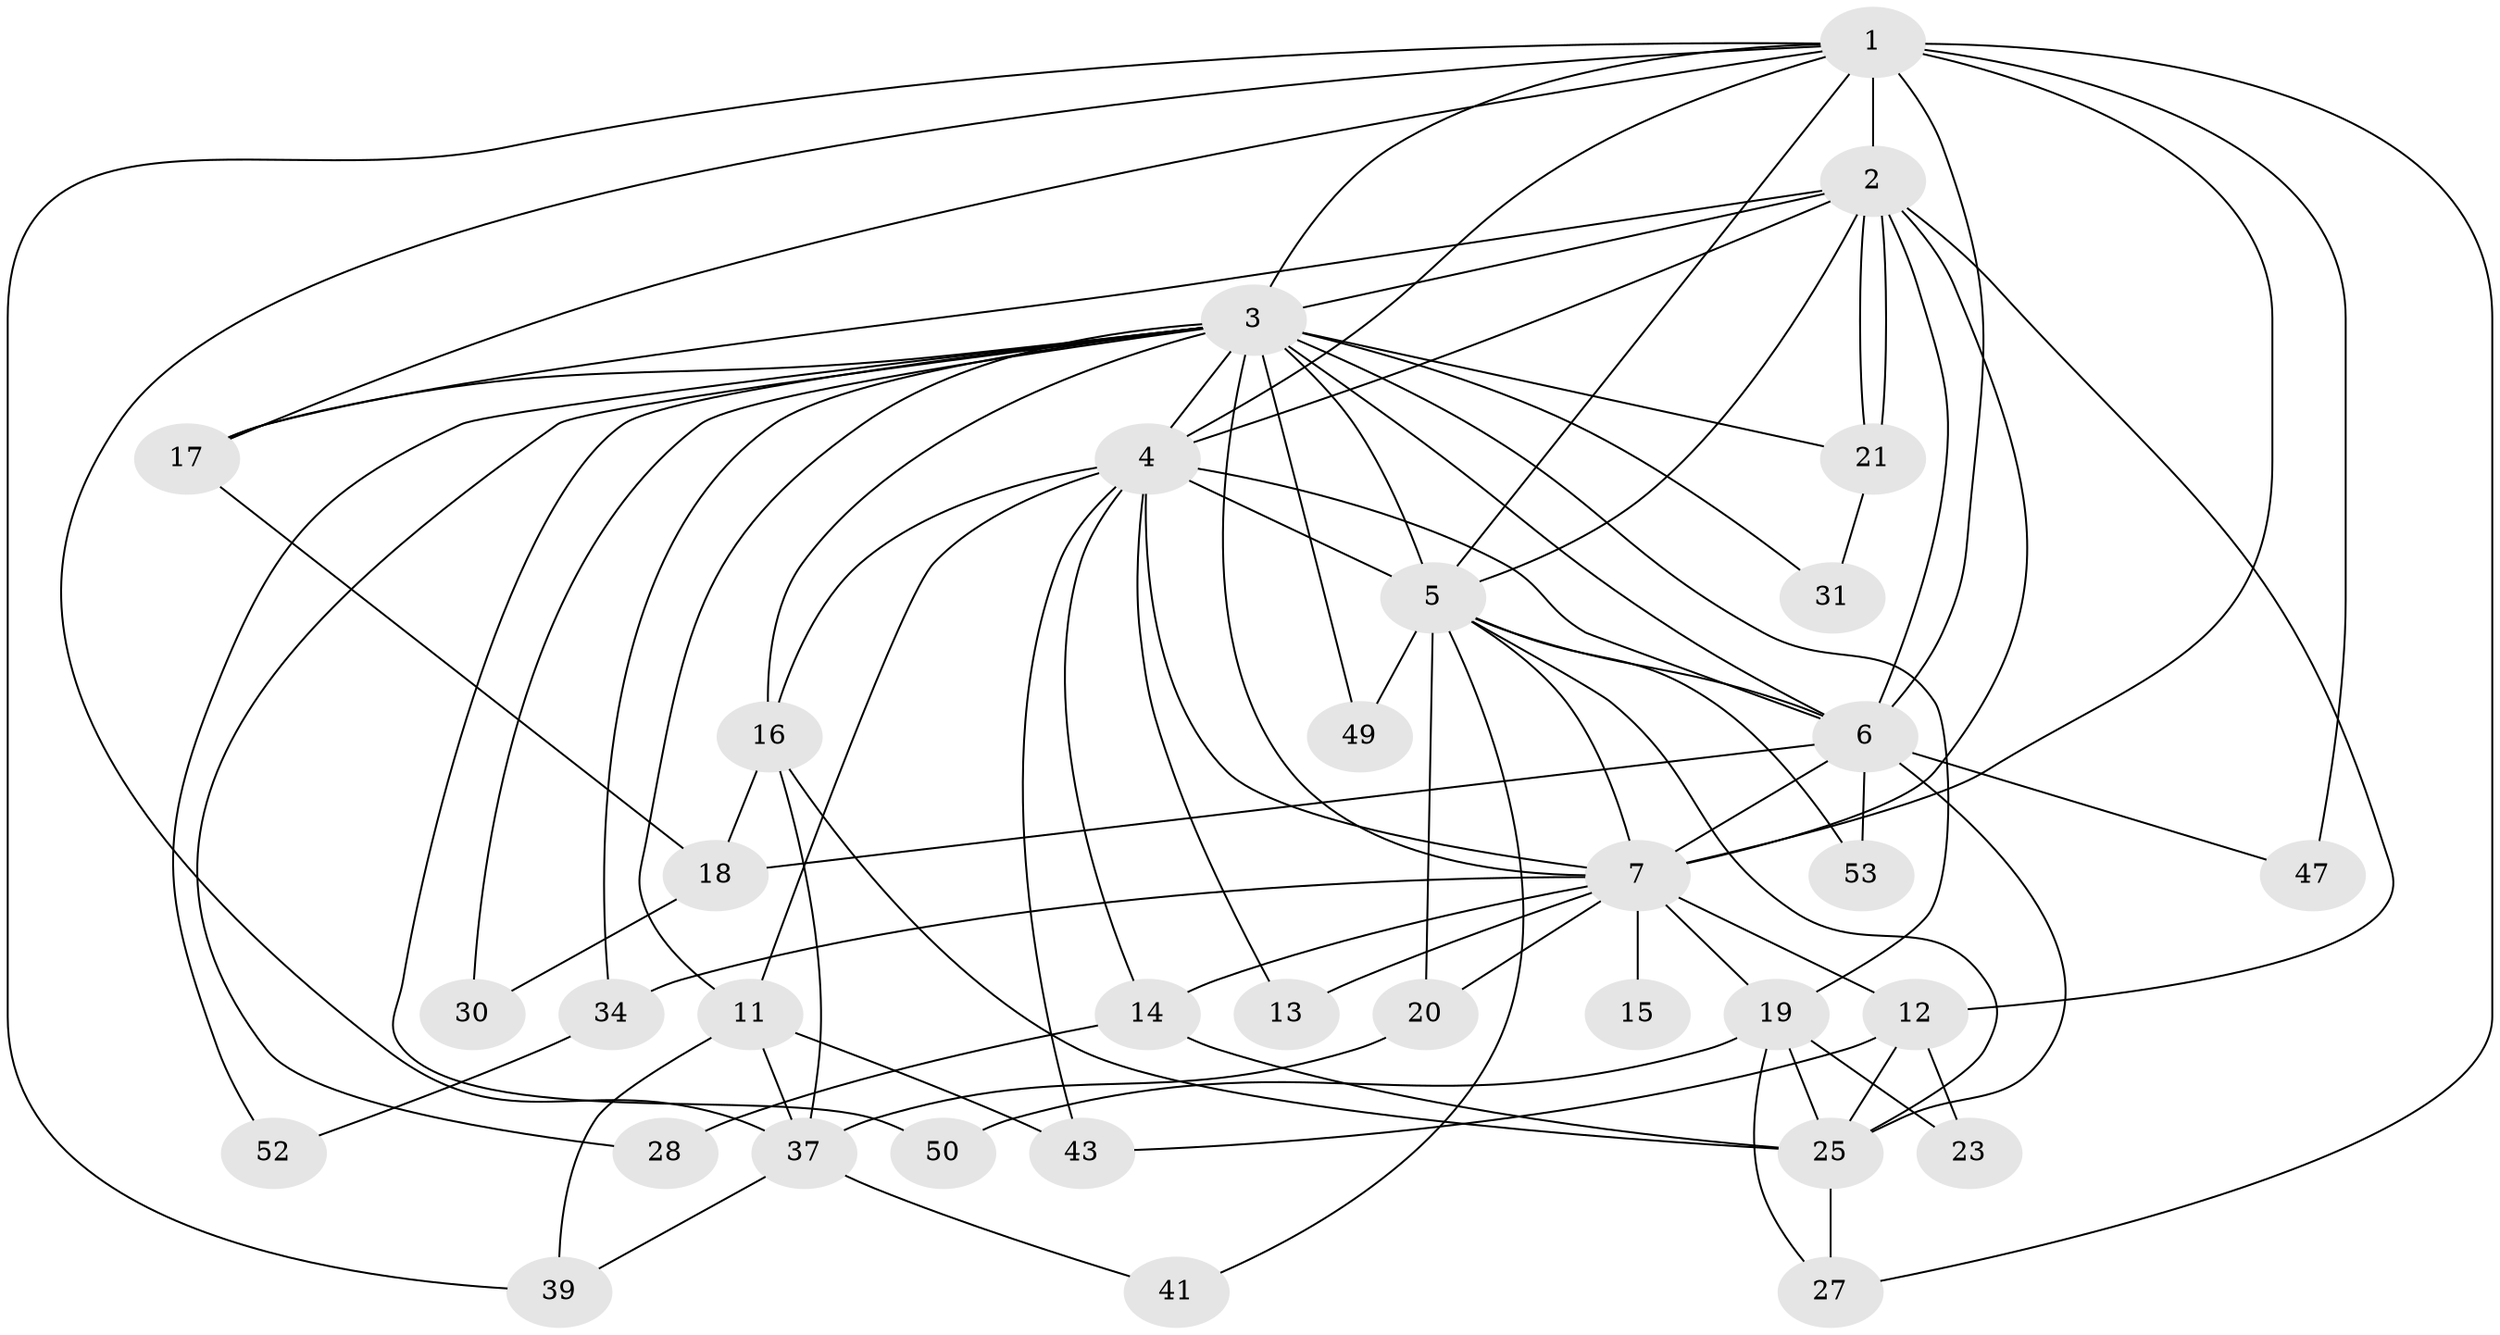 // original degree distribution, {15: 0.03773584905660377, 14: 0.03773584905660377, 20: 0.018867924528301886, 10: 0.018867924528301886, 11: 0.018867924528301886, 12: 0.03773584905660377, 16: 0.018867924528301886, 4: 0.07547169811320754, 5: 0.03773584905660377, 2: 0.4528301886792453, 6: 0.03773584905660377, 3: 0.18867924528301888, 7: 0.018867924528301886}
// Generated by graph-tools (version 1.1) at 2025/11/02/27/25 16:11:00]
// undirected, 34 vertices, 86 edges
graph export_dot {
graph [start="1"]
  node [color=gray90,style=filled];
  1 [super="+36"];
  2 [super="+42"];
  3 [super="+8"];
  4 [super="+51"];
  5 [super="+38"];
  6 [super="+10"];
  7 [super="+9"];
  11 [super="+40"];
  12 [super="+35"];
  13;
  14 [super="+26"];
  15;
  16 [super="+32"];
  17 [super="+24"];
  18 [super="+29"];
  19 [super="+44"];
  20 [super="+46"];
  21 [super="+22"];
  23;
  25 [super="+33"];
  27;
  28;
  30;
  31;
  34;
  37 [super="+45"];
  39;
  41;
  43 [super="+48"];
  47;
  49;
  50;
  52;
  53;
  1 -- 2 [weight=2];
  1 -- 3 [weight=2];
  1 -- 4;
  1 -- 5;
  1 -- 6 [weight=2];
  1 -- 7 [weight=2];
  1 -- 37;
  1 -- 39;
  1 -- 47;
  1 -- 27;
  1 -- 17;
  2 -- 3 [weight=2];
  2 -- 4;
  2 -- 5;
  2 -- 6 [weight=2];
  2 -- 7 [weight=2];
  2 -- 12;
  2 -- 17;
  2 -- 21;
  2 -- 21;
  3 -- 4 [weight=3];
  3 -- 5 [weight=2];
  3 -- 6 [weight=4];
  3 -- 7 [weight=4];
  3 -- 11;
  3 -- 16 [weight=2];
  3 -- 17;
  3 -- 19;
  3 -- 28;
  3 -- 30;
  3 -- 31;
  3 -- 49;
  3 -- 50;
  3 -- 52;
  3 -- 34;
  3 -- 21;
  4 -- 5;
  4 -- 6 [weight=2];
  4 -- 7 [weight=2];
  4 -- 11;
  4 -- 13;
  4 -- 14;
  4 -- 16;
  4 -- 43;
  5 -- 6 [weight=2];
  5 -- 7 [weight=3];
  5 -- 20;
  5 -- 25;
  5 -- 41;
  5 -- 49;
  5 -- 53;
  6 -- 7 [weight=4];
  6 -- 47;
  6 -- 18;
  6 -- 53;
  6 -- 25;
  7 -- 13;
  7 -- 34;
  7 -- 12;
  7 -- 14;
  7 -- 15;
  7 -- 19;
  7 -- 20;
  11 -- 39;
  11 -- 37;
  11 -- 43;
  12 -- 23;
  12 -- 43;
  12 -- 25;
  14 -- 28;
  14 -- 25;
  16 -- 25;
  16 -- 37;
  16 -- 18;
  17 -- 18;
  18 -- 30;
  19 -- 23;
  19 -- 27;
  19 -- 25;
  19 -- 50;
  20 -- 37;
  21 -- 31;
  25 -- 27;
  34 -- 52;
  37 -- 39;
  37 -- 41;
}

